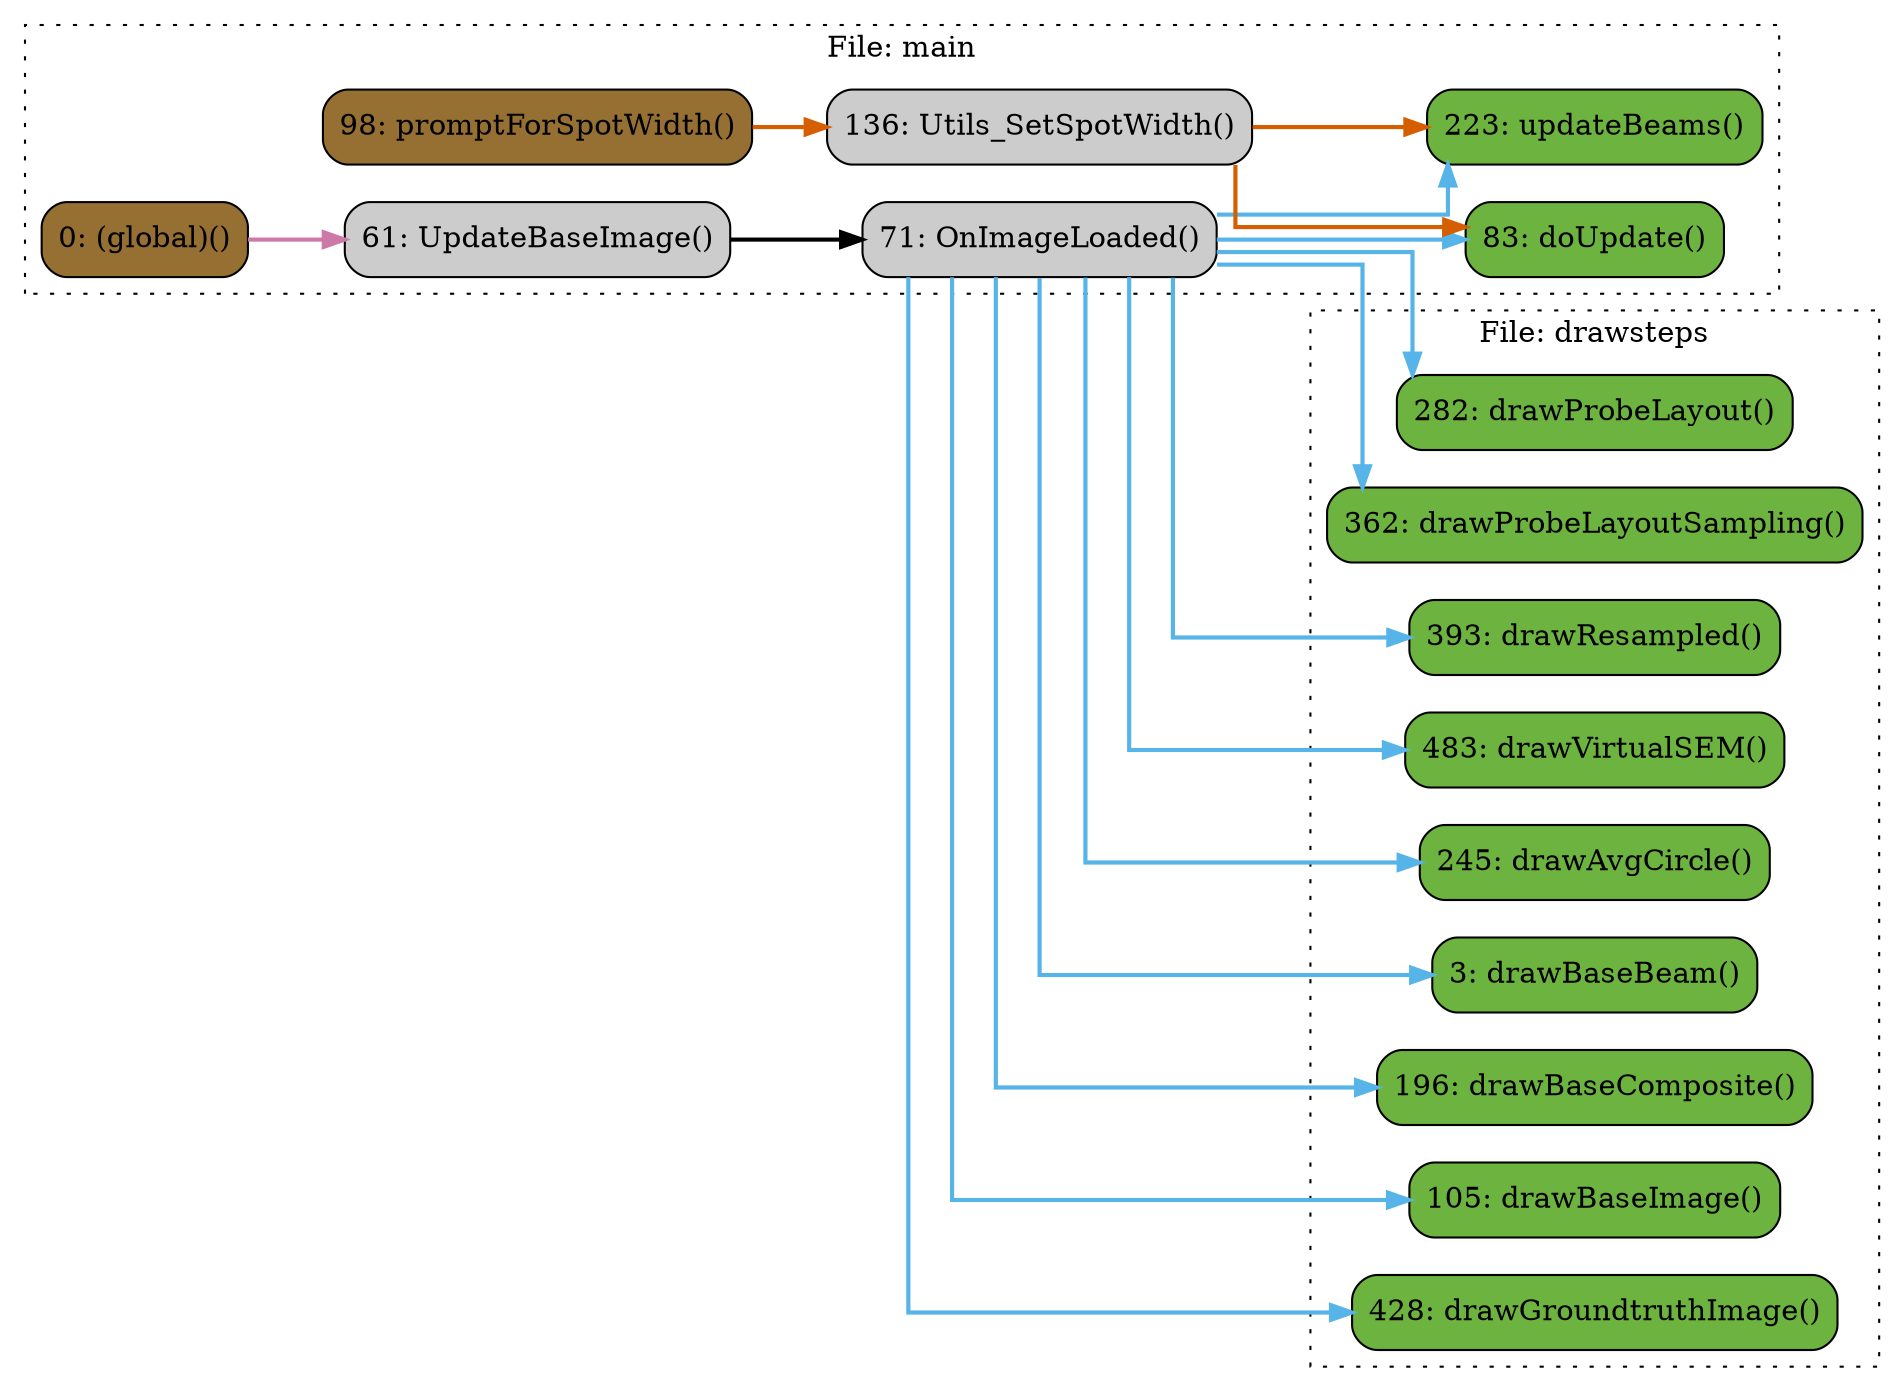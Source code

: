 digraph G {
concentrate=true;
splines="ortho";
rankdir="LR";
node_0f22ac85 [label="245: drawAvgCircle()" name="drawsteps::drawAvgCircle" shape="rect" style="rounded,filled" fillcolor="#6db33f" ];
node_d20fd905 [label="3: drawBaseBeam()" name="drawsteps::drawBaseBeam" shape="rect" style="rounded,filled" fillcolor="#6db33f" ];
node_e92ea3c4 [label="196: drawBaseComposite()" name="drawsteps::drawBaseComposite" shape="rect" style="rounded,filled" fillcolor="#6db33f" ];
node_77e3152a [label="105: drawBaseImage()" name="drawsteps::drawBaseImage" shape="rect" style="rounded,filled" fillcolor="#6db33f" ];
node_ff4d77d0 [label="428: drawGroundtruthImage()" name="drawsteps::drawGroundtruthImage" shape="rect" style="rounded,filled" fillcolor="#6db33f" ];
node_13147fa1 [label="282: drawProbeLayout()" name="drawsteps::drawProbeLayout" shape="rect" style="rounded,filled" fillcolor="#6db33f" ];
node_f9720d33 [label="362: drawProbeLayoutSampling()" name="drawsteps::drawProbeLayoutSampling" shape="rect" style="rounded,filled" fillcolor="#6db33f" ];
node_1a883a5b [label="393: drawResampled()" name="drawsteps::drawResampled" shape="rect" style="rounded,filled" fillcolor="#6db33f" ];
node_2dd91a21 [label="483: drawVirtualSEM()" name="drawsteps::drawVirtualSEM" shape="rect" style="rounded,filled" fillcolor="#6db33f" ];
node_c29f2f9f [label="0: (global)()" name="main::(global)" shape="rect" style="rounded,filled" fillcolor="#966F33" ];
node_ddd9e932 [label="71: OnImageLoaded()" name="main::OnImageLoaded" shape="rect" style="rounded,filled" fillcolor="#cccccc" ];
node_5f038918 [label="61: UpdateBaseImage()" name="main::UpdateBaseImage" shape="rect" style="rounded,filled" fillcolor="#cccccc" ];
node_8aa612ce [label="136: Utils_SetSpotWidth()" name="main::Utils_SetSpotWidth" shape="rect" style="rounded,filled" fillcolor="#cccccc" ];
node_19a66438 [label="83: doUpdate()" name="main::doUpdate" shape="rect" style="rounded,filled" fillcolor="#6db33f" ];
node_9b98348e [label="98: promptForSpotWidth()" name="main::promptForSpotWidth" shape="rect" style="rounded,filled" fillcolor="#966F33" ];
node_17e92fb6 [label="223: updateBeams()" name="main::updateBeams" shape="rect" style="rounded,filled" fillcolor="#6db33f" ];
node_c29f2f9f -> node_5f038918 [color="#CC79A7" penwidth="2"];
node_ddd9e932 -> node_0f22ac85 [color="#56B4E9" penwidth="2"];
node_ddd9e932 -> node_d20fd905 [color="#56B4E9" penwidth="2"];
node_ddd9e932 -> node_e92ea3c4 [color="#56B4E9" penwidth="2"];
node_ddd9e932 -> node_77e3152a [color="#56B4E9" penwidth="2"];
node_ddd9e932 -> node_ff4d77d0 [color="#56B4E9" penwidth="2"];
node_ddd9e932 -> node_13147fa1 [color="#56B4E9" penwidth="2"];
node_ddd9e932 -> node_f9720d33 [color="#56B4E9" penwidth="2"];
node_ddd9e932 -> node_1a883a5b [color="#56B4E9" penwidth="2"];
node_ddd9e932 -> node_2dd91a21 [color="#56B4E9" penwidth="2"];
node_ddd9e932 -> node_19a66438 [color="#56B4E9" penwidth="2"];
node_ddd9e932 -> node_19a66438 [color="#56B4E9" penwidth="2"];
node_ddd9e932 -> node_17e92fb6 [color="#56B4E9" penwidth="2"];
node_5f038918 -> node_ddd9e932 [color="#000000" penwidth="2"];
node_8aa612ce -> node_19a66438 [color="#D55E00" penwidth="2"];
node_8aa612ce -> node_17e92fb6 [color="#D55E00" penwidth="2"];
node_9b98348e -> node_8aa612ce [color="#D55E00" penwidth="2"];
subgraph cluster_3658e2d9 {
    node_d20fd905 node_77e3152a node_e92ea3c4 node_0f22ac85 node_13147fa1 node_f9720d33 node_1a883a5b node_ff4d77d0 node_2dd91a21;
    label="File: drawsteps";
    name="drawsteps";
    style="filled";
    graph[style=dotted];
};
subgraph cluster_314306b6 {
    node_5f038918 node_ddd9e932 node_19a66438 node_9b98348e node_8aa612ce node_17e92fb6 node_c29f2f9f;
    label="File: main";
    name="main";
    style="filled";
    graph[style=dotted];
};
}
